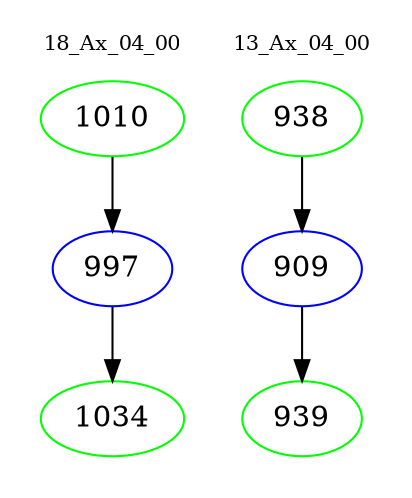 digraph{
subgraph cluster_0 {
color = white
label = "18_Ax_04_00";
fontsize=10;
T0_1010 [label="1010", color="green"]
T0_1010 -> T0_997 [color="black"]
T0_997 [label="997", color="blue"]
T0_997 -> T0_1034 [color="black"]
T0_1034 [label="1034", color="green"]
}
subgraph cluster_1 {
color = white
label = "13_Ax_04_00";
fontsize=10;
T1_938 [label="938", color="green"]
T1_938 -> T1_909 [color="black"]
T1_909 [label="909", color="blue"]
T1_909 -> T1_939 [color="black"]
T1_939 [label="939", color="green"]
}
}
